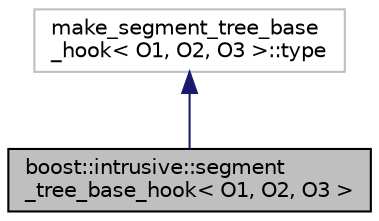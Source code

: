 digraph "boost::intrusive::segment_tree_base_hook&lt; O1, O2, O3 &gt;"
{
  edge [fontname="Helvetica",fontsize="10",labelfontname="Helvetica",labelfontsize="10"];
  node [fontname="Helvetica",fontsize="10",shape=record];
  Node2 [label="boost::intrusive::segment\l_tree_base_hook\< O1, O2, O3 \>",height=0.2,width=0.4,color="black", fillcolor="grey75", style="filled", fontcolor="black"];
  Node3 -> Node2 [dir="back",color="midnightblue",fontsize="10",style="solid",fontname="Helvetica"];
  Node3 [label="make_segment_tree_base\l_hook\< O1, O2, O3 \>::type",height=0.2,width=0.4,color="grey75", fillcolor="white", style="filled"];
}
